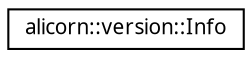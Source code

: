 digraph "Иерархия классов. Графический вид."
{
 // INTERACTIVE_SVG=YES
  edge [fontname="Verdana",fontsize="10",labelfontname="Verdana",labelfontsize="10"];
  node [fontname="Verdana",fontsize="10",shape=record];
  rankdir="LR";
  Node1 [label="alicorn::version::Info",height=0.2,width=0.4,color="black", fillcolor="white", style="filled",URL="$a00097.html",tooltip="Класс входит в Проект Version   Класс получения информации о версии модуля. "];
}
